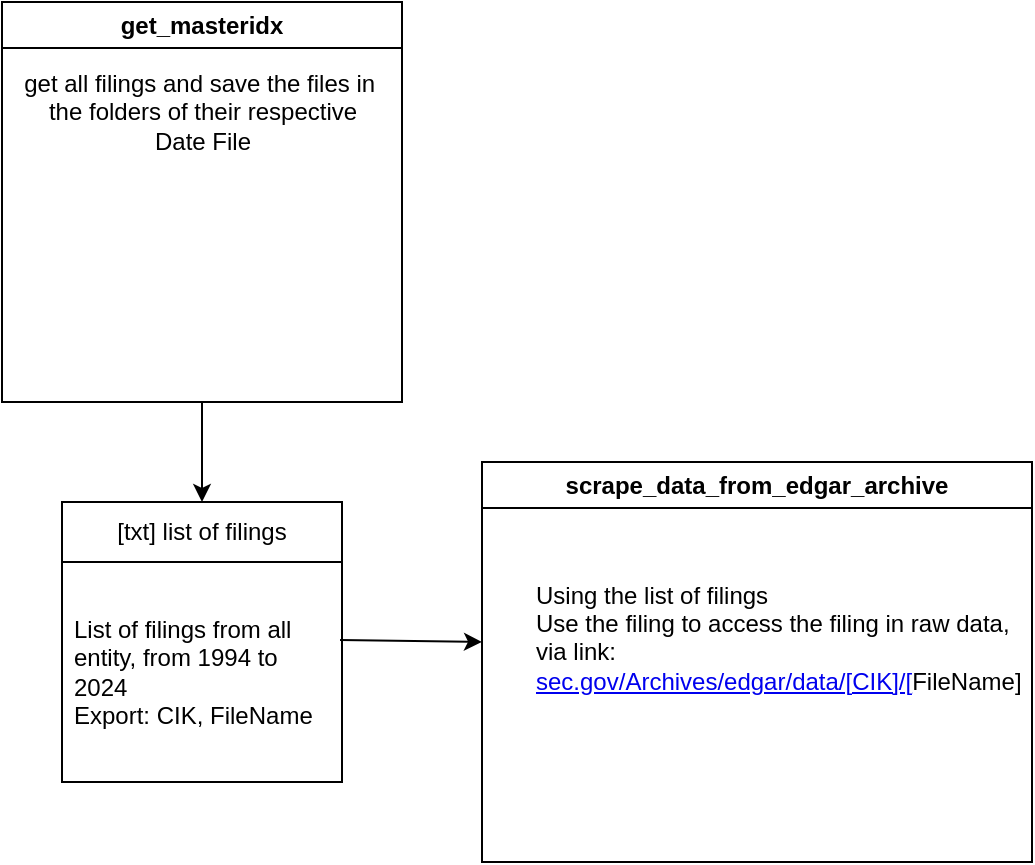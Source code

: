 <mxfile version="24.3.1" type="github">
  <diagram name="Page-1" id="vi-skf5U6foYL7rZOOUz">
    <mxGraphModel dx="1192" dy="791" grid="1" gridSize="10" guides="1" tooltips="1" connect="1" arrows="1" fold="1" page="1" pageScale="1" pageWidth="850" pageHeight="1100" math="0" shadow="0">
      <root>
        <mxCell id="0" />
        <mxCell id="1" parent="0" />
        <mxCell id="MvNkE9TWbENgZuc7oFfd-5" value="get_masteridx" style="swimlane;whiteSpace=wrap;html=1;" vertex="1" parent="1">
          <mxGeometry x="80" y="80" width="200" height="200" as="geometry" />
        </mxCell>
        <mxCell id="MvNkE9TWbENgZuc7oFfd-6" value="get all filings and save the files in&amp;nbsp;&lt;div&gt;t&lt;span style=&quot;background-color: initial;&quot;&gt;he folders of their respective&lt;/span&gt;&lt;div&gt;&lt;div&gt;Date File&lt;/div&gt;&lt;/div&gt;&lt;/div&gt;" style="text;html=1;align=center;verticalAlign=middle;resizable=0;points=[];autosize=1;strokeColor=none;fillColor=none;" vertex="1" parent="MvNkE9TWbENgZuc7oFfd-5">
          <mxGeometry y="25" width="200" height="60" as="geometry" />
        </mxCell>
        <mxCell id="MvNkE9TWbENgZuc7oFfd-7" value="" style="endArrow=classic;html=1;rounded=0;exitX=0.5;exitY=1;exitDx=0;exitDy=0;" edge="1" parent="1" source="MvNkE9TWbENgZuc7oFfd-5">
          <mxGeometry width="50" height="50" relative="1" as="geometry">
            <mxPoint x="155" y="350" as="sourcePoint" />
            <mxPoint x="180" y="330" as="targetPoint" />
          </mxGeometry>
        </mxCell>
        <mxCell id="MvNkE9TWbENgZuc7oFfd-12" value="[txt] list of filings" style="swimlane;fontStyle=0;childLayout=stackLayout;horizontal=1;startSize=30;horizontalStack=0;resizeParent=1;resizeParentMax=0;resizeLast=0;collapsible=1;marginBottom=0;whiteSpace=wrap;html=1;" vertex="1" parent="1">
          <mxGeometry x="110" y="330" width="140" height="140" as="geometry" />
        </mxCell>
        <mxCell id="MvNkE9TWbENgZuc7oFfd-13" value="List of filings from all entity, from 1994 to 2024&lt;div&gt;Export: CIK, FileName&lt;/div&gt;" style="text;strokeColor=none;fillColor=none;align=left;verticalAlign=middle;spacingLeft=4;spacingRight=4;overflow=hidden;points=[[0,0.5],[1,0.5]];portConstraint=eastwest;rotatable=0;whiteSpace=wrap;html=1;" vertex="1" parent="MvNkE9TWbENgZuc7oFfd-12">
          <mxGeometry y="30" width="140" height="110" as="geometry" />
        </mxCell>
        <mxCell id="MvNkE9TWbENgZuc7oFfd-17" value="" style="endArrow=classic;html=1;rounded=0;exitX=0.993;exitY=0.355;exitDx=0;exitDy=0;exitPerimeter=0;" edge="1" parent="1" source="MvNkE9TWbENgZuc7oFfd-13">
          <mxGeometry width="50" height="50" relative="1" as="geometry">
            <mxPoint x="270" y="430" as="sourcePoint" />
            <mxPoint x="320" y="400" as="targetPoint" />
          </mxGeometry>
        </mxCell>
        <mxCell id="MvNkE9TWbENgZuc7oFfd-18" value="scrape_data_from_edgar_archive" style="swimlane;whiteSpace=wrap;html=1;" vertex="1" parent="1">
          <mxGeometry x="320" y="310" width="275" height="200" as="geometry" />
        </mxCell>
        <mxCell id="MvNkE9TWbENgZuc7oFfd-19" value="Using the list of filings&lt;div&gt;Use the filing to access the filing in raw data, via link:&lt;/div&gt;&lt;div&gt;&lt;a href=&quot;https://www.sec.gov/Archives/edgar/data/704172/0001493152-24-009464.txt&quot;&gt;sec.gov/Archives/edgar/data/[CIK]/[&lt;/a&gt;FileName]&lt;br&gt;&lt;/div&gt;&lt;div&gt;&lt;br&gt;&lt;/div&gt;" style="text;html=1;align=left;verticalAlign=middle;whiteSpace=wrap;rounded=0;" vertex="1" parent="MvNkE9TWbENgZuc7oFfd-18">
          <mxGeometry x="25" y="75" width="175" height="40" as="geometry" />
        </mxCell>
      </root>
    </mxGraphModel>
  </diagram>
</mxfile>
